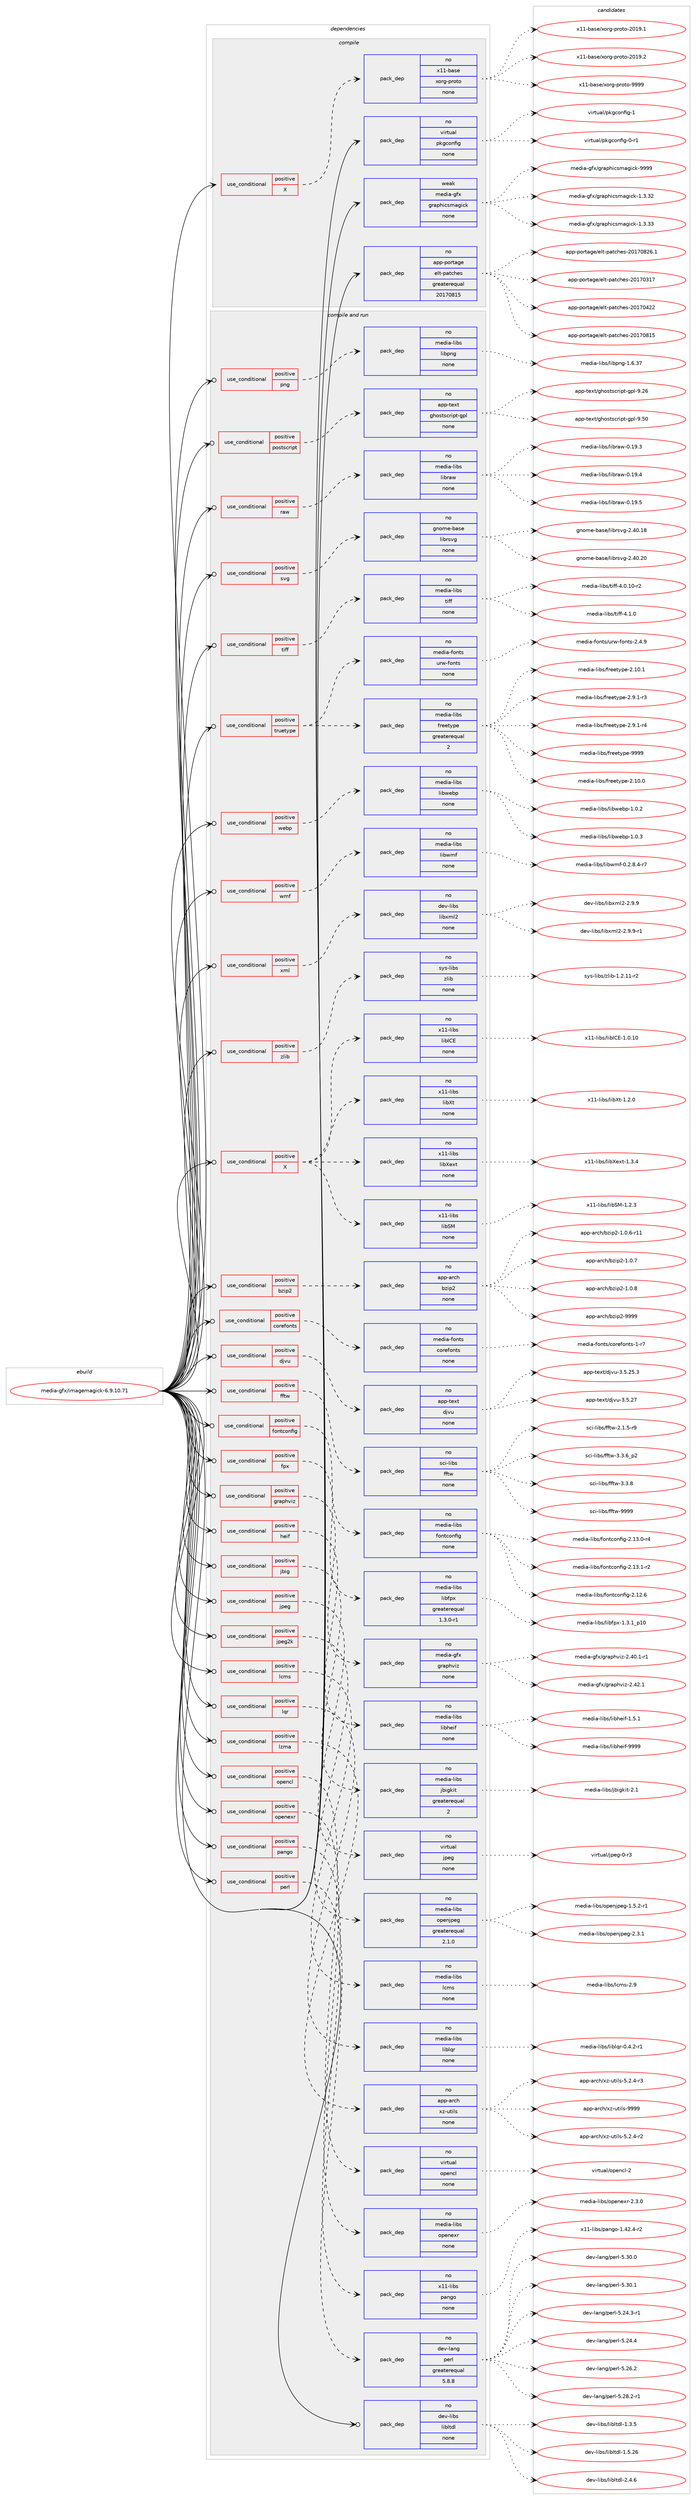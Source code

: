 digraph prolog {

# *************
# Graph options
# *************

newrank=true;
concentrate=true;
compound=true;
graph [rankdir=LR,fontname=Helvetica,fontsize=10,ranksep=1.5];#, ranksep=2.5, nodesep=0.2];
edge  [arrowhead=vee];
node  [fontname=Helvetica,fontsize=10];

# **********
# The ebuild
# **********

subgraph cluster_leftcol {
color=gray;
rank=same;
label=<<i>ebuild</i>>;
id [label="media-gfx/imagemagick-6.9.10.71", color=red, width=4, href="../media-gfx/imagemagick-6.9.10.71.svg"];
}

# ****************
# The dependencies
# ****************

subgraph cluster_midcol {
color=gray;
label=<<i>dependencies</i>>;
subgraph cluster_compile {
fillcolor="#eeeeee";
style=filled;
label=<<i>compile</i>>;
subgraph cond190129 {
dependency781306 [label=<<TABLE BORDER="0" CELLBORDER="1" CELLSPACING="0" CELLPADDING="4"><TR><TD ROWSPAN="3" CELLPADDING="10">use_conditional</TD></TR><TR><TD>positive</TD></TR><TR><TD>X</TD></TR></TABLE>>, shape=none, color=red];
subgraph pack577612 {
dependency781307 [label=<<TABLE BORDER="0" CELLBORDER="1" CELLSPACING="0" CELLPADDING="4" WIDTH="220"><TR><TD ROWSPAN="6" CELLPADDING="30">pack_dep</TD></TR><TR><TD WIDTH="110">no</TD></TR><TR><TD>x11-base</TD></TR><TR><TD>xorg-proto</TD></TR><TR><TD>none</TD></TR><TR><TD></TD></TR></TABLE>>, shape=none, color=blue];
}
dependency781306:e -> dependency781307:w [weight=20,style="dashed",arrowhead="vee"];
}
id:e -> dependency781306:w [weight=20,style="solid",arrowhead="vee"];
subgraph pack577613 {
dependency781308 [label=<<TABLE BORDER="0" CELLBORDER="1" CELLSPACING="0" CELLPADDING="4" WIDTH="220"><TR><TD ROWSPAN="6" CELLPADDING="30">pack_dep</TD></TR><TR><TD WIDTH="110">no</TD></TR><TR><TD>app-portage</TD></TR><TR><TD>elt-patches</TD></TR><TR><TD>greaterequal</TD></TR><TR><TD>20170815</TD></TR></TABLE>>, shape=none, color=blue];
}
id:e -> dependency781308:w [weight=20,style="solid",arrowhead="vee"];
subgraph pack577614 {
dependency781309 [label=<<TABLE BORDER="0" CELLBORDER="1" CELLSPACING="0" CELLPADDING="4" WIDTH="220"><TR><TD ROWSPAN="6" CELLPADDING="30">pack_dep</TD></TR><TR><TD WIDTH="110">no</TD></TR><TR><TD>virtual</TD></TR><TR><TD>pkgconfig</TD></TR><TR><TD>none</TD></TR><TR><TD></TD></TR></TABLE>>, shape=none, color=blue];
}
id:e -> dependency781309:w [weight=20,style="solid",arrowhead="vee"];
subgraph pack577615 {
dependency781310 [label=<<TABLE BORDER="0" CELLBORDER="1" CELLSPACING="0" CELLPADDING="4" WIDTH="220"><TR><TD ROWSPAN="6" CELLPADDING="30">pack_dep</TD></TR><TR><TD WIDTH="110">weak</TD></TR><TR><TD>media-gfx</TD></TR><TR><TD>graphicsmagick</TD></TR><TR><TD>none</TD></TR><TR><TD></TD></TR></TABLE>>, shape=none, color=blue];
}
id:e -> dependency781310:w [weight=20,style="solid",arrowhead="vee"];
}
subgraph cluster_compileandrun {
fillcolor="#eeeeee";
style=filled;
label=<<i>compile and run</i>>;
subgraph cond190130 {
dependency781311 [label=<<TABLE BORDER="0" CELLBORDER="1" CELLSPACING="0" CELLPADDING="4"><TR><TD ROWSPAN="3" CELLPADDING="10">use_conditional</TD></TR><TR><TD>positive</TD></TR><TR><TD>X</TD></TR></TABLE>>, shape=none, color=red];
subgraph pack577616 {
dependency781312 [label=<<TABLE BORDER="0" CELLBORDER="1" CELLSPACING="0" CELLPADDING="4" WIDTH="220"><TR><TD ROWSPAN="6" CELLPADDING="30">pack_dep</TD></TR><TR><TD WIDTH="110">no</TD></TR><TR><TD>x11-libs</TD></TR><TR><TD>libICE</TD></TR><TR><TD>none</TD></TR><TR><TD></TD></TR></TABLE>>, shape=none, color=blue];
}
dependency781311:e -> dependency781312:w [weight=20,style="dashed",arrowhead="vee"];
subgraph pack577617 {
dependency781313 [label=<<TABLE BORDER="0" CELLBORDER="1" CELLSPACING="0" CELLPADDING="4" WIDTH="220"><TR><TD ROWSPAN="6" CELLPADDING="30">pack_dep</TD></TR><TR><TD WIDTH="110">no</TD></TR><TR><TD>x11-libs</TD></TR><TR><TD>libSM</TD></TR><TR><TD>none</TD></TR><TR><TD></TD></TR></TABLE>>, shape=none, color=blue];
}
dependency781311:e -> dependency781313:w [weight=20,style="dashed",arrowhead="vee"];
subgraph pack577618 {
dependency781314 [label=<<TABLE BORDER="0" CELLBORDER="1" CELLSPACING="0" CELLPADDING="4" WIDTH="220"><TR><TD ROWSPAN="6" CELLPADDING="30">pack_dep</TD></TR><TR><TD WIDTH="110">no</TD></TR><TR><TD>x11-libs</TD></TR><TR><TD>libXext</TD></TR><TR><TD>none</TD></TR><TR><TD></TD></TR></TABLE>>, shape=none, color=blue];
}
dependency781311:e -> dependency781314:w [weight=20,style="dashed",arrowhead="vee"];
subgraph pack577619 {
dependency781315 [label=<<TABLE BORDER="0" CELLBORDER="1" CELLSPACING="0" CELLPADDING="4" WIDTH="220"><TR><TD ROWSPAN="6" CELLPADDING="30">pack_dep</TD></TR><TR><TD WIDTH="110">no</TD></TR><TR><TD>x11-libs</TD></TR><TR><TD>libXt</TD></TR><TR><TD>none</TD></TR><TR><TD></TD></TR></TABLE>>, shape=none, color=blue];
}
dependency781311:e -> dependency781315:w [weight=20,style="dashed",arrowhead="vee"];
}
id:e -> dependency781311:w [weight=20,style="solid",arrowhead="odotvee"];
subgraph cond190131 {
dependency781316 [label=<<TABLE BORDER="0" CELLBORDER="1" CELLSPACING="0" CELLPADDING="4"><TR><TD ROWSPAN="3" CELLPADDING="10">use_conditional</TD></TR><TR><TD>positive</TD></TR><TR><TD>bzip2</TD></TR></TABLE>>, shape=none, color=red];
subgraph pack577620 {
dependency781317 [label=<<TABLE BORDER="0" CELLBORDER="1" CELLSPACING="0" CELLPADDING="4" WIDTH="220"><TR><TD ROWSPAN="6" CELLPADDING="30">pack_dep</TD></TR><TR><TD WIDTH="110">no</TD></TR><TR><TD>app-arch</TD></TR><TR><TD>bzip2</TD></TR><TR><TD>none</TD></TR><TR><TD></TD></TR></TABLE>>, shape=none, color=blue];
}
dependency781316:e -> dependency781317:w [weight=20,style="dashed",arrowhead="vee"];
}
id:e -> dependency781316:w [weight=20,style="solid",arrowhead="odotvee"];
subgraph cond190132 {
dependency781318 [label=<<TABLE BORDER="0" CELLBORDER="1" CELLSPACING="0" CELLPADDING="4"><TR><TD ROWSPAN="3" CELLPADDING="10">use_conditional</TD></TR><TR><TD>positive</TD></TR><TR><TD>corefonts</TD></TR></TABLE>>, shape=none, color=red];
subgraph pack577621 {
dependency781319 [label=<<TABLE BORDER="0" CELLBORDER="1" CELLSPACING="0" CELLPADDING="4" WIDTH="220"><TR><TD ROWSPAN="6" CELLPADDING="30">pack_dep</TD></TR><TR><TD WIDTH="110">no</TD></TR><TR><TD>media-fonts</TD></TR><TR><TD>corefonts</TD></TR><TR><TD>none</TD></TR><TR><TD></TD></TR></TABLE>>, shape=none, color=blue];
}
dependency781318:e -> dependency781319:w [weight=20,style="dashed",arrowhead="vee"];
}
id:e -> dependency781318:w [weight=20,style="solid",arrowhead="odotvee"];
subgraph cond190133 {
dependency781320 [label=<<TABLE BORDER="0" CELLBORDER="1" CELLSPACING="0" CELLPADDING="4"><TR><TD ROWSPAN="3" CELLPADDING="10">use_conditional</TD></TR><TR><TD>positive</TD></TR><TR><TD>djvu</TD></TR></TABLE>>, shape=none, color=red];
subgraph pack577622 {
dependency781321 [label=<<TABLE BORDER="0" CELLBORDER="1" CELLSPACING="0" CELLPADDING="4" WIDTH="220"><TR><TD ROWSPAN="6" CELLPADDING="30">pack_dep</TD></TR><TR><TD WIDTH="110">no</TD></TR><TR><TD>app-text</TD></TR><TR><TD>djvu</TD></TR><TR><TD>none</TD></TR><TR><TD></TD></TR></TABLE>>, shape=none, color=blue];
}
dependency781320:e -> dependency781321:w [weight=20,style="dashed",arrowhead="vee"];
}
id:e -> dependency781320:w [weight=20,style="solid",arrowhead="odotvee"];
subgraph cond190134 {
dependency781322 [label=<<TABLE BORDER="0" CELLBORDER="1" CELLSPACING="0" CELLPADDING="4"><TR><TD ROWSPAN="3" CELLPADDING="10">use_conditional</TD></TR><TR><TD>positive</TD></TR><TR><TD>fftw</TD></TR></TABLE>>, shape=none, color=red];
subgraph pack577623 {
dependency781323 [label=<<TABLE BORDER="0" CELLBORDER="1" CELLSPACING="0" CELLPADDING="4" WIDTH="220"><TR><TD ROWSPAN="6" CELLPADDING="30">pack_dep</TD></TR><TR><TD WIDTH="110">no</TD></TR><TR><TD>sci-libs</TD></TR><TR><TD>fftw</TD></TR><TR><TD>none</TD></TR><TR><TD></TD></TR></TABLE>>, shape=none, color=blue];
}
dependency781322:e -> dependency781323:w [weight=20,style="dashed",arrowhead="vee"];
}
id:e -> dependency781322:w [weight=20,style="solid",arrowhead="odotvee"];
subgraph cond190135 {
dependency781324 [label=<<TABLE BORDER="0" CELLBORDER="1" CELLSPACING="0" CELLPADDING="4"><TR><TD ROWSPAN="3" CELLPADDING="10">use_conditional</TD></TR><TR><TD>positive</TD></TR><TR><TD>fontconfig</TD></TR></TABLE>>, shape=none, color=red];
subgraph pack577624 {
dependency781325 [label=<<TABLE BORDER="0" CELLBORDER="1" CELLSPACING="0" CELLPADDING="4" WIDTH="220"><TR><TD ROWSPAN="6" CELLPADDING="30">pack_dep</TD></TR><TR><TD WIDTH="110">no</TD></TR><TR><TD>media-libs</TD></TR><TR><TD>fontconfig</TD></TR><TR><TD>none</TD></TR><TR><TD></TD></TR></TABLE>>, shape=none, color=blue];
}
dependency781324:e -> dependency781325:w [weight=20,style="dashed",arrowhead="vee"];
}
id:e -> dependency781324:w [weight=20,style="solid",arrowhead="odotvee"];
subgraph cond190136 {
dependency781326 [label=<<TABLE BORDER="0" CELLBORDER="1" CELLSPACING="0" CELLPADDING="4"><TR><TD ROWSPAN="3" CELLPADDING="10">use_conditional</TD></TR><TR><TD>positive</TD></TR><TR><TD>fpx</TD></TR></TABLE>>, shape=none, color=red];
subgraph pack577625 {
dependency781327 [label=<<TABLE BORDER="0" CELLBORDER="1" CELLSPACING="0" CELLPADDING="4" WIDTH="220"><TR><TD ROWSPAN="6" CELLPADDING="30">pack_dep</TD></TR><TR><TD WIDTH="110">no</TD></TR><TR><TD>media-libs</TD></TR><TR><TD>libfpx</TD></TR><TR><TD>greaterequal</TD></TR><TR><TD>1.3.0-r1</TD></TR></TABLE>>, shape=none, color=blue];
}
dependency781326:e -> dependency781327:w [weight=20,style="dashed",arrowhead="vee"];
}
id:e -> dependency781326:w [weight=20,style="solid",arrowhead="odotvee"];
subgraph cond190137 {
dependency781328 [label=<<TABLE BORDER="0" CELLBORDER="1" CELLSPACING="0" CELLPADDING="4"><TR><TD ROWSPAN="3" CELLPADDING="10">use_conditional</TD></TR><TR><TD>positive</TD></TR><TR><TD>graphviz</TD></TR></TABLE>>, shape=none, color=red];
subgraph pack577626 {
dependency781329 [label=<<TABLE BORDER="0" CELLBORDER="1" CELLSPACING="0" CELLPADDING="4" WIDTH="220"><TR><TD ROWSPAN="6" CELLPADDING="30">pack_dep</TD></TR><TR><TD WIDTH="110">no</TD></TR><TR><TD>media-gfx</TD></TR><TR><TD>graphviz</TD></TR><TR><TD>none</TD></TR><TR><TD></TD></TR></TABLE>>, shape=none, color=blue];
}
dependency781328:e -> dependency781329:w [weight=20,style="dashed",arrowhead="vee"];
}
id:e -> dependency781328:w [weight=20,style="solid",arrowhead="odotvee"];
subgraph cond190138 {
dependency781330 [label=<<TABLE BORDER="0" CELLBORDER="1" CELLSPACING="0" CELLPADDING="4"><TR><TD ROWSPAN="3" CELLPADDING="10">use_conditional</TD></TR><TR><TD>positive</TD></TR><TR><TD>heif</TD></TR></TABLE>>, shape=none, color=red];
subgraph pack577627 {
dependency781331 [label=<<TABLE BORDER="0" CELLBORDER="1" CELLSPACING="0" CELLPADDING="4" WIDTH="220"><TR><TD ROWSPAN="6" CELLPADDING="30">pack_dep</TD></TR><TR><TD WIDTH="110">no</TD></TR><TR><TD>media-libs</TD></TR><TR><TD>libheif</TD></TR><TR><TD>none</TD></TR><TR><TD></TD></TR></TABLE>>, shape=none, color=blue];
}
dependency781330:e -> dependency781331:w [weight=20,style="dashed",arrowhead="vee"];
}
id:e -> dependency781330:w [weight=20,style="solid",arrowhead="odotvee"];
subgraph cond190139 {
dependency781332 [label=<<TABLE BORDER="0" CELLBORDER="1" CELLSPACING="0" CELLPADDING="4"><TR><TD ROWSPAN="3" CELLPADDING="10">use_conditional</TD></TR><TR><TD>positive</TD></TR><TR><TD>jbig</TD></TR></TABLE>>, shape=none, color=red];
subgraph pack577628 {
dependency781333 [label=<<TABLE BORDER="0" CELLBORDER="1" CELLSPACING="0" CELLPADDING="4" WIDTH="220"><TR><TD ROWSPAN="6" CELLPADDING="30">pack_dep</TD></TR><TR><TD WIDTH="110">no</TD></TR><TR><TD>media-libs</TD></TR><TR><TD>jbigkit</TD></TR><TR><TD>greaterequal</TD></TR><TR><TD>2</TD></TR></TABLE>>, shape=none, color=blue];
}
dependency781332:e -> dependency781333:w [weight=20,style="dashed",arrowhead="vee"];
}
id:e -> dependency781332:w [weight=20,style="solid",arrowhead="odotvee"];
subgraph cond190140 {
dependency781334 [label=<<TABLE BORDER="0" CELLBORDER="1" CELLSPACING="0" CELLPADDING="4"><TR><TD ROWSPAN="3" CELLPADDING="10">use_conditional</TD></TR><TR><TD>positive</TD></TR><TR><TD>jpeg</TD></TR></TABLE>>, shape=none, color=red];
subgraph pack577629 {
dependency781335 [label=<<TABLE BORDER="0" CELLBORDER="1" CELLSPACING="0" CELLPADDING="4" WIDTH="220"><TR><TD ROWSPAN="6" CELLPADDING="30">pack_dep</TD></TR><TR><TD WIDTH="110">no</TD></TR><TR><TD>virtual</TD></TR><TR><TD>jpeg</TD></TR><TR><TD>none</TD></TR><TR><TD></TD></TR></TABLE>>, shape=none, color=blue];
}
dependency781334:e -> dependency781335:w [weight=20,style="dashed",arrowhead="vee"];
}
id:e -> dependency781334:w [weight=20,style="solid",arrowhead="odotvee"];
subgraph cond190141 {
dependency781336 [label=<<TABLE BORDER="0" CELLBORDER="1" CELLSPACING="0" CELLPADDING="4"><TR><TD ROWSPAN="3" CELLPADDING="10">use_conditional</TD></TR><TR><TD>positive</TD></TR><TR><TD>jpeg2k</TD></TR></TABLE>>, shape=none, color=red];
subgraph pack577630 {
dependency781337 [label=<<TABLE BORDER="0" CELLBORDER="1" CELLSPACING="0" CELLPADDING="4" WIDTH="220"><TR><TD ROWSPAN="6" CELLPADDING="30">pack_dep</TD></TR><TR><TD WIDTH="110">no</TD></TR><TR><TD>media-libs</TD></TR><TR><TD>openjpeg</TD></TR><TR><TD>greaterequal</TD></TR><TR><TD>2.1.0</TD></TR></TABLE>>, shape=none, color=blue];
}
dependency781336:e -> dependency781337:w [weight=20,style="dashed",arrowhead="vee"];
}
id:e -> dependency781336:w [weight=20,style="solid",arrowhead="odotvee"];
subgraph cond190142 {
dependency781338 [label=<<TABLE BORDER="0" CELLBORDER="1" CELLSPACING="0" CELLPADDING="4"><TR><TD ROWSPAN="3" CELLPADDING="10">use_conditional</TD></TR><TR><TD>positive</TD></TR><TR><TD>lcms</TD></TR></TABLE>>, shape=none, color=red];
subgraph pack577631 {
dependency781339 [label=<<TABLE BORDER="0" CELLBORDER="1" CELLSPACING="0" CELLPADDING="4" WIDTH="220"><TR><TD ROWSPAN="6" CELLPADDING="30">pack_dep</TD></TR><TR><TD WIDTH="110">no</TD></TR><TR><TD>media-libs</TD></TR><TR><TD>lcms</TD></TR><TR><TD>none</TD></TR><TR><TD></TD></TR></TABLE>>, shape=none, color=blue];
}
dependency781338:e -> dependency781339:w [weight=20,style="dashed",arrowhead="vee"];
}
id:e -> dependency781338:w [weight=20,style="solid",arrowhead="odotvee"];
subgraph cond190143 {
dependency781340 [label=<<TABLE BORDER="0" CELLBORDER="1" CELLSPACING="0" CELLPADDING="4"><TR><TD ROWSPAN="3" CELLPADDING="10">use_conditional</TD></TR><TR><TD>positive</TD></TR><TR><TD>lqr</TD></TR></TABLE>>, shape=none, color=red];
subgraph pack577632 {
dependency781341 [label=<<TABLE BORDER="0" CELLBORDER="1" CELLSPACING="0" CELLPADDING="4" WIDTH="220"><TR><TD ROWSPAN="6" CELLPADDING="30">pack_dep</TD></TR><TR><TD WIDTH="110">no</TD></TR><TR><TD>media-libs</TD></TR><TR><TD>liblqr</TD></TR><TR><TD>none</TD></TR><TR><TD></TD></TR></TABLE>>, shape=none, color=blue];
}
dependency781340:e -> dependency781341:w [weight=20,style="dashed",arrowhead="vee"];
}
id:e -> dependency781340:w [weight=20,style="solid",arrowhead="odotvee"];
subgraph cond190144 {
dependency781342 [label=<<TABLE BORDER="0" CELLBORDER="1" CELLSPACING="0" CELLPADDING="4"><TR><TD ROWSPAN="3" CELLPADDING="10">use_conditional</TD></TR><TR><TD>positive</TD></TR><TR><TD>lzma</TD></TR></TABLE>>, shape=none, color=red];
subgraph pack577633 {
dependency781343 [label=<<TABLE BORDER="0" CELLBORDER="1" CELLSPACING="0" CELLPADDING="4" WIDTH="220"><TR><TD ROWSPAN="6" CELLPADDING="30">pack_dep</TD></TR><TR><TD WIDTH="110">no</TD></TR><TR><TD>app-arch</TD></TR><TR><TD>xz-utils</TD></TR><TR><TD>none</TD></TR><TR><TD></TD></TR></TABLE>>, shape=none, color=blue];
}
dependency781342:e -> dependency781343:w [weight=20,style="dashed",arrowhead="vee"];
}
id:e -> dependency781342:w [weight=20,style="solid",arrowhead="odotvee"];
subgraph cond190145 {
dependency781344 [label=<<TABLE BORDER="0" CELLBORDER="1" CELLSPACING="0" CELLPADDING="4"><TR><TD ROWSPAN="3" CELLPADDING="10">use_conditional</TD></TR><TR><TD>positive</TD></TR><TR><TD>opencl</TD></TR></TABLE>>, shape=none, color=red];
subgraph pack577634 {
dependency781345 [label=<<TABLE BORDER="0" CELLBORDER="1" CELLSPACING="0" CELLPADDING="4" WIDTH="220"><TR><TD ROWSPAN="6" CELLPADDING="30">pack_dep</TD></TR><TR><TD WIDTH="110">no</TD></TR><TR><TD>virtual</TD></TR><TR><TD>opencl</TD></TR><TR><TD>none</TD></TR><TR><TD></TD></TR></TABLE>>, shape=none, color=blue];
}
dependency781344:e -> dependency781345:w [weight=20,style="dashed",arrowhead="vee"];
}
id:e -> dependency781344:w [weight=20,style="solid",arrowhead="odotvee"];
subgraph cond190146 {
dependency781346 [label=<<TABLE BORDER="0" CELLBORDER="1" CELLSPACING="0" CELLPADDING="4"><TR><TD ROWSPAN="3" CELLPADDING="10">use_conditional</TD></TR><TR><TD>positive</TD></TR><TR><TD>openexr</TD></TR></TABLE>>, shape=none, color=red];
subgraph pack577635 {
dependency781347 [label=<<TABLE BORDER="0" CELLBORDER="1" CELLSPACING="0" CELLPADDING="4" WIDTH="220"><TR><TD ROWSPAN="6" CELLPADDING="30">pack_dep</TD></TR><TR><TD WIDTH="110">no</TD></TR><TR><TD>media-libs</TD></TR><TR><TD>openexr</TD></TR><TR><TD>none</TD></TR><TR><TD></TD></TR></TABLE>>, shape=none, color=blue];
}
dependency781346:e -> dependency781347:w [weight=20,style="dashed",arrowhead="vee"];
}
id:e -> dependency781346:w [weight=20,style="solid",arrowhead="odotvee"];
subgraph cond190147 {
dependency781348 [label=<<TABLE BORDER="0" CELLBORDER="1" CELLSPACING="0" CELLPADDING="4"><TR><TD ROWSPAN="3" CELLPADDING="10">use_conditional</TD></TR><TR><TD>positive</TD></TR><TR><TD>pango</TD></TR></TABLE>>, shape=none, color=red];
subgraph pack577636 {
dependency781349 [label=<<TABLE BORDER="0" CELLBORDER="1" CELLSPACING="0" CELLPADDING="4" WIDTH="220"><TR><TD ROWSPAN="6" CELLPADDING="30">pack_dep</TD></TR><TR><TD WIDTH="110">no</TD></TR><TR><TD>x11-libs</TD></TR><TR><TD>pango</TD></TR><TR><TD>none</TD></TR><TR><TD></TD></TR></TABLE>>, shape=none, color=blue];
}
dependency781348:e -> dependency781349:w [weight=20,style="dashed",arrowhead="vee"];
}
id:e -> dependency781348:w [weight=20,style="solid",arrowhead="odotvee"];
subgraph cond190148 {
dependency781350 [label=<<TABLE BORDER="0" CELLBORDER="1" CELLSPACING="0" CELLPADDING="4"><TR><TD ROWSPAN="3" CELLPADDING="10">use_conditional</TD></TR><TR><TD>positive</TD></TR><TR><TD>perl</TD></TR></TABLE>>, shape=none, color=red];
subgraph pack577637 {
dependency781351 [label=<<TABLE BORDER="0" CELLBORDER="1" CELLSPACING="0" CELLPADDING="4" WIDTH="220"><TR><TD ROWSPAN="6" CELLPADDING="30">pack_dep</TD></TR><TR><TD WIDTH="110">no</TD></TR><TR><TD>dev-lang</TD></TR><TR><TD>perl</TD></TR><TR><TD>greaterequal</TD></TR><TR><TD>5.8.8</TD></TR></TABLE>>, shape=none, color=blue];
}
dependency781350:e -> dependency781351:w [weight=20,style="dashed",arrowhead="vee"];
}
id:e -> dependency781350:w [weight=20,style="solid",arrowhead="odotvee"];
subgraph cond190149 {
dependency781352 [label=<<TABLE BORDER="0" CELLBORDER="1" CELLSPACING="0" CELLPADDING="4"><TR><TD ROWSPAN="3" CELLPADDING="10">use_conditional</TD></TR><TR><TD>positive</TD></TR><TR><TD>png</TD></TR></TABLE>>, shape=none, color=red];
subgraph pack577638 {
dependency781353 [label=<<TABLE BORDER="0" CELLBORDER="1" CELLSPACING="0" CELLPADDING="4" WIDTH="220"><TR><TD ROWSPAN="6" CELLPADDING="30">pack_dep</TD></TR><TR><TD WIDTH="110">no</TD></TR><TR><TD>media-libs</TD></TR><TR><TD>libpng</TD></TR><TR><TD>none</TD></TR><TR><TD></TD></TR></TABLE>>, shape=none, color=blue];
}
dependency781352:e -> dependency781353:w [weight=20,style="dashed",arrowhead="vee"];
}
id:e -> dependency781352:w [weight=20,style="solid",arrowhead="odotvee"];
subgraph cond190150 {
dependency781354 [label=<<TABLE BORDER="0" CELLBORDER="1" CELLSPACING="0" CELLPADDING="4"><TR><TD ROWSPAN="3" CELLPADDING="10">use_conditional</TD></TR><TR><TD>positive</TD></TR><TR><TD>postscript</TD></TR></TABLE>>, shape=none, color=red];
subgraph pack577639 {
dependency781355 [label=<<TABLE BORDER="0" CELLBORDER="1" CELLSPACING="0" CELLPADDING="4" WIDTH="220"><TR><TD ROWSPAN="6" CELLPADDING="30">pack_dep</TD></TR><TR><TD WIDTH="110">no</TD></TR><TR><TD>app-text</TD></TR><TR><TD>ghostscript-gpl</TD></TR><TR><TD>none</TD></TR><TR><TD></TD></TR></TABLE>>, shape=none, color=blue];
}
dependency781354:e -> dependency781355:w [weight=20,style="dashed",arrowhead="vee"];
}
id:e -> dependency781354:w [weight=20,style="solid",arrowhead="odotvee"];
subgraph cond190151 {
dependency781356 [label=<<TABLE BORDER="0" CELLBORDER="1" CELLSPACING="0" CELLPADDING="4"><TR><TD ROWSPAN="3" CELLPADDING="10">use_conditional</TD></TR><TR><TD>positive</TD></TR><TR><TD>raw</TD></TR></TABLE>>, shape=none, color=red];
subgraph pack577640 {
dependency781357 [label=<<TABLE BORDER="0" CELLBORDER="1" CELLSPACING="0" CELLPADDING="4" WIDTH="220"><TR><TD ROWSPAN="6" CELLPADDING="30">pack_dep</TD></TR><TR><TD WIDTH="110">no</TD></TR><TR><TD>media-libs</TD></TR><TR><TD>libraw</TD></TR><TR><TD>none</TD></TR><TR><TD></TD></TR></TABLE>>, shape=none, color=blue];
}
dependency781356:e -> dependency781357:w [weight=20,style="dashed",arrowhead="vee"];
}
id:e -> dependency781356:w [weight=20,style="solid",arrowhead="odotvee"];
subgraph cond190152 {
dependency781358 [label=<<TABLE BORDER="0" CELLBORDER="1" CELLSPACING="0" CELLPADDING="4"><TR><TD ROWSPAN="3" CELLPADDING="10">use_conditional</TD></TR><TR><TD>positive</TD></TR><TR><TD>svg</TD></TR></TABLE>>, shape=none, color=red];
subgraph pack577641 {
dependency781359 [label=<<TABLE BORDER="0" CELLBORDER="1" CELLSPACING="0" CELLPADDING="4" WIDTH="220"><TR><TD ROWSPAN="6" CELLPADDING="30">pack_dep</TD></TR><TR><TD WIDTH="110">no</TD></TR><TR><TD>gnome-base</TD></TR><TR><TD>librsvg</TD></TR><TR><TD>none</TD></TR><TR><TD></TD></TR></TABLE>>, shape=none, color=blue];
}
dependency781358:e -> dependency781359:w [weight=20,style="dashed",arrowhead="vee"];
}
id:e -> dependency781358:w [weight=20,style="solid",arrowhead="odotvee"];
subgraph cond190153 {
dependency781360 [label=<<TABLE BORDER="0" CELLBORDER="1" CELLSPACING="0" CELLPADDING="4"><TR><TD ROWSPAN="3" CELLPADDING="10">use_conditional</TD></TR><TR><TD>positive</TD></TR><TR><TD>tiff</TD></TR></TABLE>>, shape=none, color=red];
subgraph pack577642 {
dependency781361 [label=<<TABLE BORDER="0" CELLBORDER="1" CELLSPACING="0" CELLPADDING="4" WIDTH="220"><TR><TD ROWSPAN="6" CELLPADDING="30">pack_dep</TD></TR><TR><TD WIDTH="110">no</TD></TR><TR><TD>media-libs</TD></TR><TR><TD>tiff</TD></TR><TR><TD>none</TD></TR><TR><TD></TD></TR></TABLE>>, shape=none, color=blue];
}
dependency781360:e -> dependency781361:w [weight=20,style="dashed",arrowhead="vee"];
}
id:e -> dependency781360:w [weight=20,style="solid",arrowhead="odotvee"];
subgraph cond190154 {
dependency781362 [label=<<TABLE BORDER="0" CELLBORDER="1" CELLSPACING="0" CELLPADDING="4"><TR><TD ROWSPAN="3" CELLPADDING="10">use_conditional</TD></TR><TR><TD>positive</TD></TR><TR><TD>truetype</TD></TR></TABLE>>, shape=none, color=red];
subgraph pack577643 {
dependency781363 [label=<<TABLE BORDER="0" CELLBORDER="1" CELLSPACING="0" CELLPADDING="4" WIDTH="220"><TR><TD ROWSPAN="6" CELLPADDING="30">pack_dep</TD></TR><TR><TD WIDTH="110">no</TD></TR><TR><TD>media-fonts</TD></TR><TR><TD>urw-fonts</TD></TR><TR><TD>none</TD></TR><TR><TD></TD></TR></TABLE>>, shape=none, color=blue];
}
dependency781362:e -> dependency781363:w [weight=20,style="dashed",arrowhead="vee"];
subgraph pack577644 {
dependency781364 [label=<<TABLE BORDER="0" CELLBORDER="1" CELLSPACING="0" CELLPADDING="4" WIDTH="220"><TR><TD ROWSPAN="6" CELLPADDING="30">pack_dep</TD></TR><TR><TD WIDTH="110">no</TD></TR><TR><TD>media-libs</TD></TR><TR><TD>freetype</TD></TR><TR><TD>greaterequal</TD></TR><TR><TD>2</TD></TR></TABLE>>, shape=none, color=blue];
}
dependency781362:e -> dependency781364:w [weight=20,style="dashed",arrowhead="vee"];
}
id:e -> dependency781362:w [weight=20,style="solid",arrowhead="odotvee"];
subgraph cond190155 {
dependency781365 [label=<<TABLE BORDER="0" CELLBORDER="1" CELLSPACING="0" CELLPADDING="4"><TR><TD ROWSPAN="3" CELLPADDING="10">use_conditional</TD></TR><TR><TD>positive</TD></TR><TR><TD>webp</TD></TR></TABLE>>, shape=none, color=red];
subgraph pack577645 {
dependency781366 [label=<<TABLE BORDER="0" CELLBORDER="1" CELLSPACING="0" CELLPADDING="4" WIDTH="220"><TR><TD ROWSPAN="6" CELLPADDING="30">pack_dep</TD></TR><TR><TD WIDTH="110">no</TD></TR><TR><TD>media-libs</TD></TR><TR><TD>libwebp</TD></TR><TR><TD>none</TD></TR><TR><TD></TD></TR></TABLE>>, shape=none, color=blue];
}
dependency781365:e -> dependency781366:w [weight=20,style="dashed",arrowhead="vee"];
}
id:e -> dependency781365:w [weight=20,style="solid",arrowhead="odotvee"];
subgraph cond190156 {
dependency781367 [label=<<TABLE BORDER="0" CELLBORDER="1" CELLSPACING="0" CELLPADDING="4"><TR><TD ROWSPAN="3" CELLPADDING="10">use_conditional</TD></TR><TR><TD>positive</TD></TR><TR><TD>wmf</TD></TR></TABLE>>, shape=none, color=red];
subgraph pack577646 {
dependency781368 [label=<<TABLE BORDER="0" CELLBORDER="1" CELLSPACING="0" CELLPADDING="4" WIDTH="220"><TR><TD ROWSPAN="6" CELLPADDING="30">pack_dep</TD></TR><TR><TD WIDTH="110">no</TD></TR><TR><TD>media-libs</TD></TR><TR><TD>libwmf</TD></TR><TR><TD>none</TD></TR><TR><TD></TD></TR></TABLE>>, shape=none, color=blue];
}
dependency781367:e -> dependency781368:w [weight=20,style="dashed",arrowhead="vee"];
}
id:e -> dependency781367:w [weight=20,style="solid",arrowhead="odotvee"];
subgraph cond190157 {
dependency781369 [label=<<TABLE BORDER="0" CELLBORDER="1" CELLSPACING="0" CELLPADDING="4"><TR><TD ROWSPAN="3" CELLPADDING="10">use_conditional</TD></TR><TR><TD>positive</TD></TR><TR><TD>xml</TD></TR></TABLE>>, shape=none, color=red];
subgraph pack577647 {
dependency781370 [label=<<TABLE BORDER="0" CELLBORDER="1" CELLSPACING="0" CELLPADDING="4" WIDTH="220"><TR><TD ROWSPAN="6" CELLPADDING="30">pack_dep</TD></TR><TR><TD WIDTH="110">no</TD></TR><TR><TD>dev-libs</TD></TR><TR><TD>libxml2</TD></TR><TR><TD>none</TD></TR><TR><TD></TD></TR></TABLE>>, shape=none, color=blue];
}
dependency781369:e -> dependency781370:w [weight=20,style="dashed",arrowhead="vee"];
}
id:e -> dependency781369:w [weight=20,style="solid",arrowhead="odotvee"];
subgraph cond190158 {
dependency781371 [label=<<TABLE BORDER="0" CELLBORDER="1" CELLSPACING="0" CELLPADDING="4"><TR><TD ROWSPAN="3" CELLPADDING="10">use_conditional</TD></TR><TR><TD>positive</TD></TR><TR><TD>zlib</TD></TR></TABLE>>, shape=none, color=red];
subgraph pack577648 {
dependency781372 [label=<<TABLE BORDER="0" CELLBORDER="1" CELLSPACING="0" CELLPADDING="4" WIDTH="220"><TR><TD ROWSPAN="6" CELLPADDING="30">pack_dep</TD></TR><TR><TD WIDTH="110">no</TD></TR><TR><TD>sys-libs</TD></TR><TR><TD>zlib</TD></TR><TR><TD>none</TD></TR><TR><TD></TD></TR></TABLE>>, shape=none, color=blue];
}
dependency781371:e -> dependency781372:w [weight=20,style="dashed",arrowhead="vee"];
}
id:e -> dependency781371:w [weight=20,style="solid",arrowhead="odotvee"];
subgraph pack577649 {
dependency781373 [label=<<TABLE BORDER="0" CELLBORDER="1" CELLSPACING="0" CELLPADDING="4" WIDTH="220"><TR><TD ROWSPAN="6" CELLPADDING="30">pack_dep</TD></TR><TR><TD WIDTH="110">no</TD></TR><TR><TD>dev-libs</TD></TR><TR><TD>libltdl</TD></TR><TR><TD>none</TD></TR><TR><TD></TD></TR></TABLE>>, shape=none, color=blue];
}
id:e -> dependency781373:w [weight=20,style="solid",arrowhead="odotvee"];
}
subgraph cluster_run {
fillcolor="#eeeeee";
style=filled;
label=<<i>run</i>>;
}
}

# **************
# The candidates
# **************

subgraph cluster_choices {
rank=same;
color=gray;
label=<<i>candidates</i>>;

subgraph choice577612 {
color=black;
nodesep=1;
choice1204949459897115101471201111141034511211411111611145504849574649 [label="x11-base/xorg-proto-2019.1", color=red, width=4,href="../x11-base/xorg-proto-2019.1.svg"];
choice1204949459897115101471201111141034511211411111611145504849574650 [label="x11-base/xorg-proto-2019.2", color=red, width=4,href="../x11-base/xorg-proto-2019.2.svg"];
choice120494945989711510147120111114103451121141111161114557575757 [label="x11-base/xorg-proto-9999", color=red, width=4,href="../x11-base/xorg-proto-9999.svg"];
dependency781307:e -> choice1204949459897115101471201111141034511211411111611145504849574649:w [style=dotted,weight="100"];
dependency781307:e -> choice1204949459897115101471201111141034511211411111611145504849574650:w [style=dotted,weight="100"];
dependency781307:e -> choice120494945989711510147120111114103451121141111161114557575757:w [style=dotted,weight="100"];
}
subgraph choice577613 {
color=black;
nodesep=1;
choice97112112451121111141169710310147101108116451129711699104101115455048495548514955 [label="app-portage/elt-patches-20170317", color=red, width=4,href="../app-portage/elt-patches-20170317.svg"];
choice97112112451121111141169710310147101108116451129711699104101115455048495548525050 [label="app-portage/elt-patches-20170422", color=red, width=4,href="../app-portage/elt-patches-20170422.svg"];
choice97112112451121111141169710310147101108116451129711699104101115455048495548564953 [label="app-portage/elt-patches-20170815", color=red, width=4,href="../app-portage/elt-patches-20170815.svg"];
choice971121124511211111411697103101471011081164511297116991041011154550484955485650544649 [label="app-portage/elt-patches-20170826.1", color=red, width=4,href="../app-portage/elt-patches-20170826.1.svg"];
dependency781308:e -> choice97112112451121111141169710310147101108116451129711699104101115455048495548514955:w [style=dotted,weight="100"];
dependency781308:e -> choice97112112451121111141169710310147101108116451129711699104101115455048495548525050:w [style=dotted,weight="100"];
dependency781308:e -> choice97112112451121111141169710310147101108116451129711699104101115455048495548564953:w [style=dotted,weight="100"];
dependency781308:e -> choice971121124511211111411697103101471011081164511297116991041011154550484955485650544649:w [style=dotted,weight="100"];
}
subgraph choice577614 {
color=black;
nodesep=1;
choice11810511411611797108471121071039911111010210510345484511449 [label="virtual/pkgconfig-0-r1", color=red, width=4,href="../virtual/pkgconfig-0-r1.svg"];
choice1181051141161179710847112107103991111101021051034549 [label="virtual/pkgconfig-1", color=red, width=4,href="../virtual/pkgconfig-1.svg"];
dependency781309:e -> choice11810511411611797108471121071039911111010210510345484511449:w [style=dotted,weight="100"];
dependency781309:e -> choice1181051141161179710847112107103991111101021051034549:w [style=dotted,weight="100"];
}
subgraph choice577615 {
color=black;
nodesep=1;
choice1091011001059745103102120471031149711210410599115109971031059910745494651465150 [label="media-gfx/graphicsmagick-1.3.32", color=red, width=4,href="../media-gfx/graphicsmagick-1.3.32.svg"];
choice1091011001059745103102120471031149711210410599115109971031059910745494651465151 [label="media-gfx/graphicsmagick-1.3.33", color=red, width=4,href="../media-gfx/graphicsmagick-1.3.33.svg"];
choice109101100105974510310212047103114971121041059911510997103105991074557575757 [label="media-gfx/graphicsmagick-9999", color=red, width=4,href="../media-gfx/graphicsmagick-9999.svg"];
dependency781310:e -> choice1091011001059745103102120471031149711210410599115109971031059910745494651465150:w [style=dotted,weight="100"];
dependency781310:e -> choice1091011001059745103102120471031149711210410599115109971031059910745494651465151:w [style=dotted,weight="100"];
dependency781310:e -> choice109101100105974510310212047103114971121041059911510997103105991074557575757:w [style=dotted,weight="100"];
}
subgraph choice577616 {
color=black;
nodesep=1;
choice12049494510810598115471081059873676945494648464948 [label="x11-libs/libICE-1.0.10", color=red, width=4,href="../x11-libs/libICE-1.0.10.svg"];
dependency781312:e -> choice12049494510810598115471081059873676945494648464948:w [style=dotted,weight="100"];
}
subgraph choice577617 {
color=black;
nodesep=1;
choice1204949451081059811547108105988377454946504651 [label="x11-libs/libSM-1.2.3", color=red, width=4,href="../x11-libs/libSM-1.2.3.svg"];
dependency781313:e -> choice1204949451081059811547108105988377454946504651:w [style=dotted,weight="100"];
}
subgraph choice577618 {
color=black;
nodesep=1;
choice12049494510810598115471081059888101120116454946514652 [label="x11-libs/libXext-1.3.4", color=red, width=4,href="../x11-libs/libXext-1.3.4.svg"];
dependency781314:e -> choice12049494510810598115471081059888101120116454946514652:w [style=dotted,weight="100"];
}
subgraph choice577619 {
color=black;
nodesep=1;
choice12049494510810598115471081059888116454946504648 [label="x11-libs/libXt-1.2.0", color=red, width=4,href="../x11-libs/libXt-1.2.0.svg"];
dependency781315:e -> choice12049494510810598115471081059888116454946504648:w [style=dotted,weight="100"];
}
subgraph choice577620 {
color=black;
nodesep=1;
choice97112112459711499104479812210511250454946484654451144949 [label="app-arch/bzip2-1.0.6-r11", color=red, width=4,href="../app-arch/bzip2-1.0.6-r11.svg"];
choice97112112459711499104479812210511250454946484655 [label="app-arch/bzip2-1.0.7", color=red, width=4,href="../app-arch/bzip2-1.0.7.svg"];
choice97112112459711499104479812210511250454946484656 [label="app-arch/bzip2-1.0.8", color=red, width=4,href="../app-arch/bzip2-1.0.8.svg"];
choice971121124597114991044798122105112504557575757 [label="app-arch/bzip2-9999", color=red, width=4,href="../app-arch/bzip2-9999.svg"];
dependency781317:e -> choice97112112459711499104479812210511250454946484654451144949:w [style=dotted,weight="100"];
dependency781317:e -> choice97112112459711499104479812210511250454946484655:w [style=dotted,weight="100"];
dependency781317:e -> choice97112112459711499104479812210511250454946484656:w [style=dotted,weight="100"];
dependency781317:e -> choice971121124597114991044798122105112504557575757:w [style=dotted,weight="100"];
}
subgraph choice577621 {
color=black;
nodesep=1;
choice1091011001059745102111110116115479911111410110211111011611545494511455 [label="media-fonts/corefonts-1-r7", color=red, width=4,href="../media-fonts/corefonts-1-r7.svg"];
dependency781319:e -> choice1091011001059745102111110116115479911111410110211111011611545494511455:w [style=dotted,weight="100"];
}
subgraph choice577622 {
color=black;
nodesep=1;
choice971121124511610112011647100106118117455146534650534651 [label="app-text/djvu-3.5.25.3", color=red, width=4,href="../app-text/djvu-3.5.25.3.svg"];
choice97112112451161011201164710010611811745514653465055 [label="app-text/djvu-3.5.27", color=red, width=4,href="../app-text/djvu-3.5.27.svg"];
dependency781321:e -> choice971121124511610112011647100106118117455146534650534651:w [style=dotted,weight="100"];
dependency781321:e -> choice97112112451161011201164710010611811745514653465055:w [style=dotted,weight="100"];
}
subgraph choice577623 {
color=black;
nodesep=1;
choice115991054510810598115471021021161194550464946534511457 [label="sci-libs/fftw-2.1.5-r9", color=red, width=4,href="../sci-libs/fftw-2.1.5-r9.svg"];
choice115991054510810598115471021021161194551465146549511250 [label="sci-libs/fftw-3.3.6_p2", color=red, width=4,href="../sci-libs/fftw-3.3.6_p2.svg"];
choice11599105451081059811547102102116119455146514656 [label="sci-libs/fftw-3.3.8", color=red, width=4,href="../sci-libs/fftw-3.3.8.svg"];
choice115991054510810598115471021021161194557575757 [label="sci-libs/fftw-9999", color=red, width=4,href="../sci-libs/fftw-9999.svg"];
dependency781323:e -> choice115991054510810598115471021021161194550464946534511457:w [style=dotted,weight="100"];
dependency781323:e -> choice115991054510810598115471021021161194551465146549511250:w [style=dotted,weight="100"];
dependency781323:e -> choice11599105451081059811547102102116119455146514656:w [style=dotted,weight="100"];
dependency781323:e -> choice115991054510810598115471021021161194557575757:w [style=dotted,weight="100"];
}
subgraph choice577624 {
color=black;
nodesep=1;
choice109101100105974510810598115471021111101169911111010210510345504649504654 [label="media-libs/fontconfig-2.12.6", color=red, width=4,href="../media-libs/fontconfig-2.12.6.svg"];
choice1091011001059745108105981154710211111011699111110102105103455046495146484511452 [label="media-libs/fontconfig-2.13.0-r4", color=red, width=4,href="../media-libs/fontconfig-2.13.0-r4.svg"];
choice1091011001059745108105981154710211111011699111110102105103455046495146494511450 [label="media-libs/fontconfig-2.13.1-r2", color=red, width=4,href="../media-libs/fontconfig-2.13.1-r2.svg"];
dependency781325:e -> choice109101100105974510810598115471021111101169911111010210510345504649504654:w [style=dotted,weight="100"];
dependency781325:e -> choice1091011001059745108105981154710211111011699111110102105103455046495146484511452:w [style=dotted,weight="100"];
dependency781325:e -> choice1091011001059745108105981154710211111011699111110102105103455046495146494511450:w [style=dotted,weight="100"];
}
subgraph choice577625 {
color=black;
nodesep=1;
choice1091011001059745108105981154710810598102112120454946514649951124948 [label="media-libs/libfpx-1.3.1_p10", color=red, width=4,href="../media-libs/libfpx-1.3.1_p10.svg"];
dependency781327:e -> choice1091011001059745108105981154710810598102112120454946514649951124948:w [style=dotted,weight="100"];
}
subgraph choice577626 {
color=black;
nodesep=1;
choice10910110010597451031021204710311497112104118105122455046524846494511449 [label="media-gfx/graphviz-2.40.1-r1", color=red, width=4,href="../media-gfx/graphviz-2.40.1-r1.svg"];
choice1091011001059745103102120471031149711210411810512245504652504649 [label="media-gfx/graphviz-2.42.1", color=red, width=4,href="../media-gfx/graphviz-2.42.1.svg"];
dependency781329:e -> choice10910110010597451031021204710311497112104118105122455046524846494511449:w [style=dotted,weight="100"];
dependency781329:e -> choice1091011001059745103102120471031149711210411810512245504652504649:w [style=dotted,weight="100"];
}
subgraph choice577627 {
color=black;
nodesep=1;
choice1091011001059745108105981154710810598104101105102454946534649 [label="media-libs/libheif-1.5.1", color=red, width=4,href="../media-libs/libheif-1.5.1.svg"];
choice10910110010597451081059811547108105981041011051024557575757 [label="media-libs/libheif-9999", color=red, width=4,href="../media-libs/libheif-9999.svg"];
dependency781331:e -> choice1091011001059745108105981154710810598104101105102454946534649:w [style=dotted,weight="100"];
dependency781331:e -> choice10910110010597451081059811547108105981041011051024557575757:w [style=dotted,weight="100"];
}
subgraph choice577628 {
color=black;
nodesep=1;
choice109101100105974510810598115471069810510310710511645504649 [label="media-libs/jbigkit-2.1", color=red, width=4,href="../media-libs/jbigkit-2.1.svg"];
dependency781333:e -> choice109101100105974510810598115471069810510310710511645504649:w [style=dotted,weight="100"];
}
subgraph choice577629 {
color=black;
nodesep=1;
choice118105114116117971084710611210110345484511451 [label="virtual/jpeg-0-r3", color=red, width=4,href="../virtual/jpeg-0-r3.svg"];
dependency781335:e -> choice118105114116117971084710611210110345484511451:w [style=dotted,weight="100"];
}
subgraph choice577630 {
color=black;
nodesep=1;
choice109101100105974510810598115471111121011101061121011034549465346504511449 [label="media-libs/openjpeg-1.5.2-r1", color=red, width=4,href="../media-libs/openjpeg-1.5.2-r1.svg"];
choice10910110010597451081059811547111112101110106112101103455046514649 [label="media-libs/openjpeg-2.3.1", color=red, width=4,href="../media-libs/openjpeg-2.3.1.svg"];
dependency781337:e -> choice109101100105974510810598115471111121011101061121011034549465346504511449:w [style=dotted,weight="100"];
dependency781337:e -> choice10910110010597451081059811547111112101110106112101103455046514649:w [style=dotted,weight="100"];
}
subgraph choice577631 {
color=black;
nodesep=1;
choice109101100105974510810598115471089910911545504657 [label="media-libs/lcms-2.9", color=red, width=4,href="../media-libs/lcms-2.9.svg"];
dependency781339:e -> choice109101100105974510810598115471089910911545504657:w [style=dotted,weight="100"];
}
subgraph choice577632 {
color=black;
nodesep=1;
choice10910110010597451081059811547108105981081131144548465246504511449 [label="media-libs/liblqr-0.4.2-r1", color=red, width=4,href="../media-libs/liblqr-0.4.2-r1.svg"];
dependency781341:e -> choice10910110010597451081059811547108105981081131144548465246504511449:w [style=dotted,weight="100"];
}
subgraph choice577633 {
color=black;
nodesep=1;
choice9711211245971149910447120122451171161051081154553465046524511450 [label="app-arch/xz-utils-5.2.4-r2", color=red, width=4,href="../app-arch/xz-utils-5.2.4-r2.svg"];
choice9711211245971149910447120122451171161051081154553465046524511451 [label="app-arch/xz-utils-5.2.4-r3", color=red, width=4,href="../app-arch/xz-utils-5.2.4-r3.svg"];
choice9711211245971149910447120122451171161051081154557575757 [label="app-arch/xz-utils-9999", color=red, width=4,href="../app-arch/xz-utils-9999.svg"];
dependency781343:e -> choice9711211245971149910447120122451171161051081154553465046524511450:w [style=dotted,weight="100"];
dependency781343:e -> choice9711211245971149910447120122451171161051081154553465046524511451:w [style=dotted,weight="100"];
dependency781343:e -> choice9711211245971149910447120122451171161051081154557575757:w [style=dotted,weight="100"];
}
subgraph choice577634 {
color=black;
nodesep=1;
choice1181051141161179710847111112101110991084550 [label="virtual/opencl-2", color=red, width=4,href="../virtual/opencl-2.svg"];
dependency781345:e -> choice1181051141161179710847111112101110991084550:w [style=dotted,weight="100"];
}
subgraph choice577635 {
color=black;
nodesep=1;
choice10910110010597451081059811547111112101110101120114455046514648 [label="media-libs/openexr-2.3.0", color=red, width=4,href="../media-libs/openexr-2.3.0.svg"];
dependency781347:e -> choice10910110010597451081059811547111112101110101120114455046514648:w [style=dotted,weight="100"];
}
subgraph choice577636 {
color=black;
nodesep=1;
choice120494945108105981154711297110103111454946525046524511450 [label="x11-libs/pango-1.42.4-r2", color=red, width=4,href="../x11-libs/pango-1.42.4-r2.svg"];
dependency781349:e -> choice120494945108105981154711297110103111454946525046524511450:w [style=dotted,weight="100"];
}
subgraph choice577637 {
color=black;
nodesep=1;
choice100101118451089711010347112101114108455346505246514511449 [label="dev-lang/perl-5.24.3-r1", color=red, width=4,href="../dev-lang/perl-5.24.3-r1.svg"];
choice10010111845108971101034711210111410845534650524652 [label="dev-lang/perl-5.24.4", color=red, width=4,href="../dev-lang/perl-5.24.4.svg"];
choice10010111845108971101034711210111410845534650544650 [label="dev-lang/perl-5.26.2", color=red, width=4,href="../dev-lang/perl-5.26.2.svg"];
choice100101118451089711010347112101114108455346505646504511449 [label="dev-lang/perl-5.28.2-r1", color=red, width=4,href="../dev-lang/perl-5.28.2-r1.svg"];
choice10010111845108971101034711210111410845534651484648 [label="dev-lang/perl-5.30.0", color=red, width=4,href="../dev-lang/perl-5.30.0.svg"];
choice10010111845108971101034711210111410845534651484649 [label="dev-lang/perl-5.30.1", color=red, width=4,href="../dev-lang/perl-5.30.1.svg"];
dependency781351:e -> choice100101118451089711010347112101114108455346505246514511449:w [style=dotted,weight="100"];
dependency781351:e -> choice10010111845108971101034711210111410845534650524652:w [style=dotted,weight="100"];
dependency781351:e -> choice10010111845108971101034711210111410845534650544650:w [style=dotted,weight="100"];
dependency781351:e -> choice100101118451089711010347112101114108455346505646504511449:w [style=dotted,weight="100"];
dependency781351:e -> choice10010111845108971101034711210111410845534651484648:w [style=dotted,weight="100"];
dependency781351:e -> choice10010111845108971101034711210111410845534651484649:w [style=dotted,weight="100"];
}
subgraph choice577638 {
color=black;
nodesep=1;
choice109101100105974510810598115471081059811211010345494654465155 [label="media-libs/libpng-1.6.37", color=red, width=4,href="../media-libs/libpng-1.6.37.svg"];
dependency781353:e -> choice109101100105974510810598115471081059811211010345494654465155:w [style=dotted,weight="100"];
}
subgraph choice577639 {
color=black;
nodesep=1;
choice97112112451161011201164710310411111511611599114105112116451031121084557465054 [label="app-text/ghostscript-gpl-9.26", color=red, width=4,href="../app-text/ghostscript-gpl-9.26.svg"];
choice97112112451161011201164710310411111511611599114105112116451031121084557465348 [label="app-text/ghostscript-gpl-9.50", color=red, width=4,href="../app-text/ghostscript-gpl-9.50.svg"];
dependency781355:e -> choice97112112451161011201164710310411111511611599114105112116451031121084557465054:w [style=dotted,weight="100"];
dependency781355:e -> choice97112112451161011201164710310411111511611599114105112116451031121084557465348:w [style=dotted,weight="100"];
}
subgraph choice577640 {
color=black;
nodesep=1;
choice10910110010597451081059811547108105981149711945484649574651 [label="media-libs/libraw-0.19.3", color=red, width=4,href="../media-libs/libraw-0.19.3.svg"];
choice10910110010597451081059811547108105981149711945484649574652 [label="media-libs/libraw-0.19.4", color=red, width=4,href="../media-libs/libraw-0.19.4.svg"];
choice10910110010597451081059811547108105981149711945484649574653 [label="media-libs/libraw-0.19.5", color=red, width=4,href="../media-libs/libraw-0.19.5.svg"];
dependency781357:e -> choice10910110010597451081059811547108105981149711945484649574651:w [style=dotted,weight="100"];
dependency781357:e -> choice10910110010597451081059811547108105981149711945484649574652:w [style=dotted,weight="100"];
dependency781357:e -> choice10910110010597451081059811547108105981149711945484649574653:w [style=dotted,weight="100"];
}
subgraph choice577641 {
color=black;
nodesep=1;
choice10311011110910145989711510147108105981141151181034550465248464956 [label="gnome-base/librsvg-2.40.18", color=red, width=4,href="../gnome-base/librsvg-2.40.18.svg"];
choice10311011110910145989711510147108105981141151181034550465248465048 [label="gnome-base/librsvg-2.40.20", color=red, width=4,href="../gnome-base/librsvg-2.40.20.svg"];
dependency781359:e -> choice10311011110910145989711510147108105981141151181034550465248464956:w [style=dotted,weight="100"];
dependency781359:e -> choice10311011110910145989711510147108105981141151181034550465248465048:w [style=dotted,weight="100"];
}
subgraph choice577642 {
color=black;
nodesep=1;
choice10910110010597451081059811547116105102102455246484649484511450 [label="media-libs/tiff-4.0.10-r2", color=red, width=4,href="../media-libs/tiff-4.0.10-r2.svg"];
choice10910110010597451081059811547116105102102455246494648 [label="media-libs/tiff-4.1.0", color=red, width=4,href="../media-libs/tiff-4.1.0.svg"];
dependency781361:e -> choice10910110010597451081059811547116105102102455246484649484511450:w [style=dotted,weight="100"];
dependency781361:e -> choice10910110010597451081059811547116105102102455246494648:w [style=dotted,weight="100"];
}
subgraph choice577643 {
color=black;
nodesep=1;
choice10910110010597451021111101161154711711411945102111110116115455046524657 [label="media-fonts/urw-fonts-2.4.9", color=red, width=4,href="../media-fonts/urw-fonts-2.4.9.svg"];
dependency781363:e -> choice10910110010597451021111101161154711711411945102111110116115455046524657:w [style=dotted,weight="100"];
}
subgraph choice577644 {
color=black;
nodesep=1;
choice1091011001059745108105981154710211410110111612111210145504649484648 [label="media-libs/freetype-2.10.0", color=red, width=4,href="../media-libs/freetype-2.10.0.svg"];
choice1091011001059745108105981154710211410110111612111210145504649484649 [label="media-libs/freetype-2.10.1", color=red, width=4,href="../media-libs/freetype-2.10.1.svg"];
choice109101100105974510810598115471021141011011161211121014550465746494511451 [label="media-libs/freetype-2.9.1-r3", color=red, width=4,href="../media-libs/freetype-2.9.1-r3.svg"];
choice109101100105974510810598115471021141011011161211121014550465746494511452 [label="media-libs/freetype-2.9.1-r4", color=red, width=4,href="../media-libs/freetype-2.9.1-r4.svg"];
choice109101100105974510810598115471021141011011161211121014557575757 [label="media-libs/freetype-9999", color=red, width=4,href="../media-libs/freetype-9999.svg"];
dependency781364:e -> choice1091011001059745108105981154710211410110111612111210145504649484648:w [style=dotted,weight="100"];
dependency781364:e -> choice1091011001059745108105981154710211410110111612111210145504649484649:w [style=dotted,weight="100"];
dependency781364:e -> choice109101100105974510810598115471021141011011161211121014550465746494511451:w [style=dotted,weight="100"];
dependency781364:e -> choice109101100105974510810598115471021141011011161211121014550465746494511452:w [style=dotted,weight="100"];
dependency781364:e -> choice109101100105974510810598115471021141011011161211121014557575757:w [style=dotted,weight="100"];
}
subgraph choice577645 {
color=black;
nodesep=1;
choice109101100105974510810598115471081059811910198112454946484650 [label="media-libs/libwebp-1.0.2", color=red, width=4,href="../media-libs/libwebp-1.0.2.svg"];
choice109101100105974510810598115471081059811910198112454946484651 [label="media-libs/libwebp-1.0.3", color=red, width=4,href="../media-libs/libwebp-1.0.3.svg"];
dependency781366:e -> choice109101100105974510810598115471081059811910198112454946484650:w [style=dotted,weight="100"];
dependency781366:e -> choice109101100105974510810598115471081059811910198112454946484651:w [style=dotted,weight="100"];
}
subgraph choice577646 {
color=black;
nodesep=1;
choice109101100105974510810598115471081059811910910245484650465646524511455 [label="media-libs/libwmf-0.2.8.4-r7", color=red, width=4,href="../media-libs/libwmf-0.2.8.4-r7.svg"];
dependency781368:e -> choice109101100105974510810598115471081059811910910245484650465646524511455:w [style=dotted,weight="100"];
}
subgraph choice577647 {
color=black;
nodesep=1;
choice1001011184510810598115471081059812010910850455046574657 [label="dev-libs/libxml2-2.9.9", color=red, width=4,href="../dev-libs/libxml2-2.9.9.svg"];
choice10010111845108105981154710810598120109108504550465746574511449 [label="dev-libs/libxml2-2.9.9-r1", color=red, width=4,href="../dev-libs/libxml2-2.9.9-r1.svg"];
dependency781370:e -> choice1001011184510810598115471081059812010910850455046574657:w [style=dotted,weight="100"];
dependency781370:e -> choice10010111845108105981154710810598120109108504550465746574511449:w [style=dotted,weight="100"];
}
subgraph choice577648 {
color=black;
nodesep=1;
choice11512111545108105981154712210810598454946504649494511450 [label="sys-libs/zlib-1.2.11-r2", color=red, width=4,href="../sys-libs/zlib-1.2.11-r2.svg"];
dependency781372:e -> choice11512111545108105981154712210810598454946504649494511450:w [style=dotted,weight="100"];
}
subgraph choice577649 {
color=black;
nodesep=1;
choice10010111845108105981154710810598108116100108454946514653 [label="dev-libs/libltdl-1.3.5", color=red, width=4,href="../dev-libs/libltdl-1.3.5.svg"];
choice1001011184510810598115471081059810811610010845494653465054 [label="dev-libs/libltdl-1.5.26", color=red, width=4,href="../dev-libs/libltdl-1.5.26.svg"];
choice10010111845108105981154710810598108116100108455046524654 [label="dev-libs/libltdl-2.4.6", color=red, width=4,href="../dev-libs/libltdl-2.4.6.svg"];
dependency781373:e -> choice10010111845108105981154710810598108116100108454946514653:w [style=dotted,weight="100"];
dependency781373:e -> choice1001011184510810598115471081059810811610010845494653465054:w [style=dotted,weight="100"];
dependency781373:e -> choice10010111845108105981154710810598108116100108455046524654:w [style=dotted,weight="100"];
}
}

}
